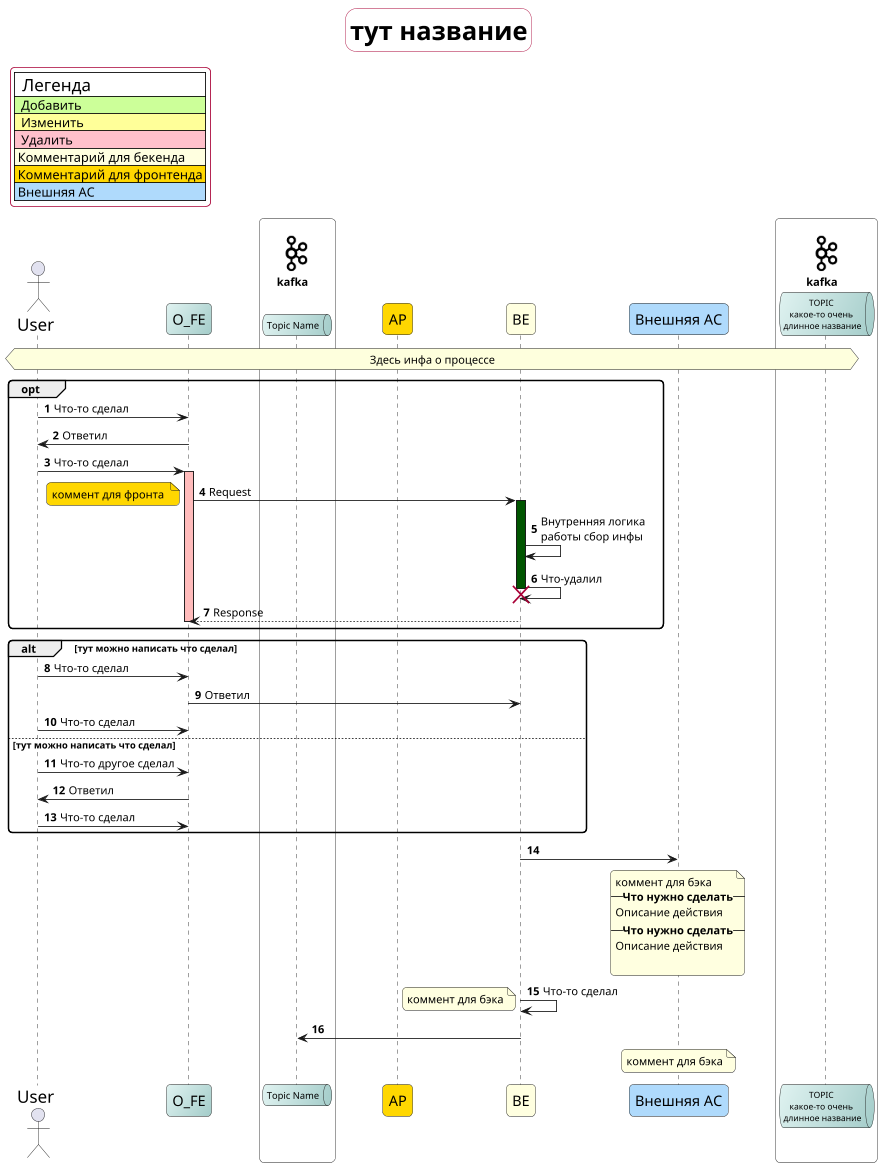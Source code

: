 @startuml тут название

autonumber

title тут название

'Константы
'''''''''''''''''''''''''''''''''''''''''''''''''''''''''''''''''''''''''''''''
!$Add="#CCFF99"
!$Update="#FFFF99"
!$Delete="#FFC0CB"
!$Backend="#LightYellow"
!$Frontend="#FFD700"
!$ExternalSystem="#afdafc"
'''''''''''''''''''''''''''''''''''''''''''''''''''''''''''''''''''''''''''''''
' Легенда (если не нужна то закомментируйте)
legend top left
    | <size:20> Легенда </size>             |
    | <$Add>  Добавить                      |
    | <$Update>  Изменить                   |
    | <$Delete>  Удалить                    |
    | <$Backend> Комментарий для бекенда    |
    | <$Frontend> Комментарий для фронтенда |
    | <$ExternalSystem> Внешняя АС          |
endlegend

'''''''''''''''''''''''''''''''''''''''''''''''''''''''''''''''''''''''''''''''
'Описание стиля диаграммы
scale 0.85
!include <cloudinsight/kafka>
 skinparam {
     MaxMessageSize 150
     RoundCorner 10
     ActorFontSize 20
     ParticipantBackgroundColor #e0f3f1/#a3ccc9
     ParticipantFontSize 17
     QueueFontSize 10
     QueueBackgroundColor #e0f3f1/#a3ccc9
     DatabaseFontSize 20
     DatabaseBackgroundColor #e0f3f1/#a3ccc9
     BoundaryFontSize 20
     ControlFontSize 20
     EntityFontSize 20
     TitleFontColor Black
     TitleBackgroundColor #O_FEO_FEce
     TitleBorderRoundCorner 25
     TitleFontSize 30
     TitleBorderColor #a80035
     TitleBorderThickness 0.5
     ParticipantPadding 50
     LegendBackgroundColor #O_FEO_FEce
     LegendBorderColor #a80035
     LegendFontSize 15
 }


'Описание участников процесса
actor User as User

'Фронты
participant AP as FE order 70 $Frontend

'Бэкенд
participant BE as O_BE order 70 $Backend

participant "Внешняя АС" as Audit order 70 $ExternalSystem


'Топики
  box "\n<$kafka>\nkafka" #White
    queue "TOPIC \nкакое-то очень \nдлинное название" as Q_SS order 220
    queue "<size:11>Topic Name" as Q_OS order 60
  end box

'''''''''''''''''''''''''''''''''''''''''''''''''''''''''''''''''''''''''''''''
'Описание процесса  
hnote across: Здесь инфа о процессе


  opt
    User -> O_FE: Что-то сделал
    O_FE -> User: Ответил
    User -> O_FE: Что-то сделал

    activate O_FE #FFBBBB
    O_FE -> O_BE: Request

    note left $Frontend
      коммент для фронта 
    end note


    activate O_BE #005500
    O_BE -> O_BE: Внутренняя логика работы сбор инфы 
    O_BE -> O_BE !!: Что-удалил
    deactivate O_BE

    O_FE <-- O_BE : Response
    deactivate O_FE
  end


alt тут можно написать что сделал
  User -> O_FE : Что-то сделал
  O_FE -> O_BE : Ответил
  User -> O_FE : Что-то сделал
else тут можно написать что сделал
  User -> O_FE : Что-то другое сделал
  O_FE -> User : Ответил
  User -> O_FE : Что-то сделал
end 

O_BE -> Audit
 note over Audit $Backend
  коммент для бэка
  --**Что нужно сделать**--
  Описание действия
  --**Что нужно сделать**--
  Описание действия

end note  

O_BE -> O_BE : Что-то сделал
note left $Backend
  коммент для бэка
end note

O_BE -> Q_OS
note over Audit $Backend
  коммент для бэка
end note  
 
@enduml